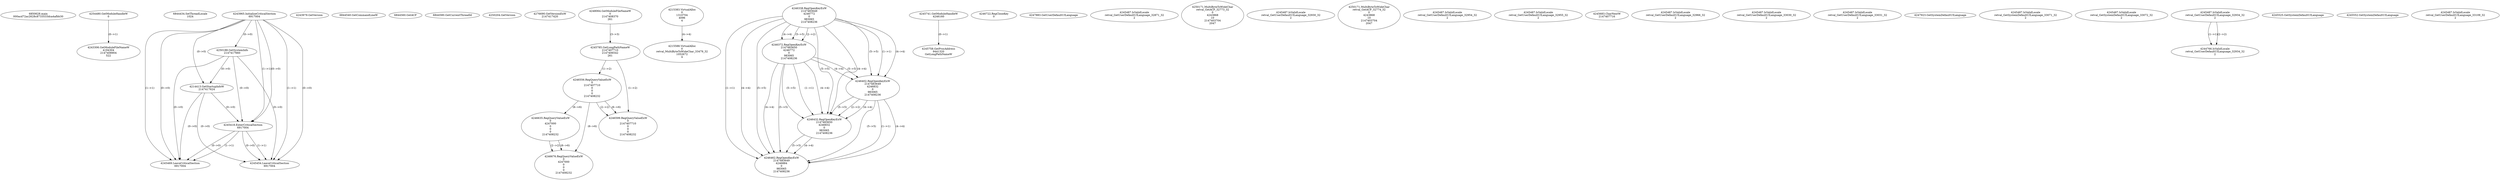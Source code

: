 // Global SCDG with merge call
digraph {
	0 [label="6850628.main
000acd72ac2628c8733533dca4afbb30"]
	1 [label="4254480.GetModuleHandleW
0"]
	2 [label="6844434.SetThreadLocale
1024"]
	3 [label="4243965.InitializeCriticalSection
6917004"]
	4 [label="4243979.GetVersion
"]
	5 [label="4250188.GetSystemInfo
2147417660"]
	3 -> 5 [label="(0-->0)"]
	6 [label="6844540.GetCommandLineW
"]
	7 [label="4214413.GetStartupInfoW
2147417624"]
	3 -> 7 [label="(0-->0)"]
	5 -> 7 [label="(0-->0)"]
	8 [label="6844560.GetACP
"]
	9 [label="6844580.GetCurrentThreadId
"]
	10 [label="4250204.GetVersion
"]
	11 [label="4276690.GetVersionExW
2147417420"]
	12 [label="4243306.GetModuleFileNameW
4194304
2147408904
522"]
	1 -> 12 [label="(0-->1)"]
	13 [label="4248064.GetModuleFileNameW
0
2147408370
261"]
	14 [label="4215383.VirtualAlloc
0
1310704
4096
4"]
	15 [label="4246338.RegOpenKeyExW
2147483649
4246772
0
983065
2147408236"]
	16 [label="4246372.RegOpenKeyExW
2147483650
4246772
0
983065
2147408236"]
	15 -> 16 [label="(2-->2)"]
	15 -> 16 [label="(4-->4)"]
	15 -> 16 [label="(5-->5)"]
	17 [label="4246402.RegOpenKeyExW
2147483649
4246832
0
983065
2147408236"]
	15 -> 17 [label="(1-->1)"]
	15 -> 17 [label="(4-->4)"]
	16 -> 17 [label="(4-->4)"]
	15 -> 17 [label="(5-->5)"]
	16 -> 17 [label="(5-->5)"]
	18 [label="4245741.GetModuleHandleW
4246160"]
	19 [label="4245758.GetProcAddress
9441320
GetLongPathNameW"]
	18 -> 19 [label="(0-->1)"]
	20 [label="4245785.GetLongPathNameW
2147407710
2147406542
261"]
	13 -> 20 [label="(3-->3)"]
	21 [label="4246556.RegQueryValueExW
0
2147407710
0
0
0
2147408232"]
	20 -> 21 [label="(1-->2)"]
	22 [label="4246635.RegQueryValueExW
0
4247000
0
0
0
2147408232"]
	21 -> 22 [label="(6-->6)"]
	23 [label="4246676.RegQueryValueExW
0
4247000
0
0
0
2147408232"]
	22 -> 23 [label="(2-->2)"]
	21 -> 23 [label="(6-->6)"]
	22 -> 23 [label="(6-->6)"]
	24 [label="4246722.RegCloseKey
0"]
	25 [label="4247883.GetUserDefaultUILanguage
"]
	26 [label="4245418.EnterCriticalSection
6917004"]
	3 -> 26 [label="(1-->1)"]
	3 -> 26 [label="(0-->0)"]
	5 -> 26 [label="(0-->0)"]
	7 -> 26 [label="(0-->0)"]
	27 [label="4245469.LeaveCriticalSection
6917004"]
	3 -> 27 [label="(1-->1)"]
	26 -> 27 [label="(1-->1)"]
	3 -> 27 [label="(0-->0)"]
	5 -> 27 [label="(0-->0)"]
	7 -> 27 [label="(0-->0)"]
	26 -> 27 [label="(0-->0)"]
	28 [label="4245487.IsValidLocale
retval_GetUserDefaultUILanguage_32871_32
2"]
	29 [label="4250171.MultiByteToWideChar
retval_GetACP_32773_32
0
4243868
10
2147403704
2047"]
	30 [label="4246599.RegQueryValueExW
0
2147407710
0
0
0
2147408232"]
	20 -> 30 [label="(1-->2)"]
	21 -> 30 [label="(2-->2)"]
	21 -> 30 [label="(6-->6)"]
	31 [label="4245487.IsValidLocale
retval_GetUserDefaultUILanguage_32930_32
2"]
	32 [label="4250171.MultiByteToWideChar
retval_GetACP_32774_32
0
4243868
10
2147403704
2047"]
	33 [label="4215588.VirtualAlloc
0
retval_MultiByteToWideChar_33479_32
1052672
4"]
	14 -> 33 [label="(4-->4)"]
	34 [label="4246432.RegOpenKeyExW
2147483650
4246832
0
983065
2147408236"]
	16 -> 34 [label="(1-->1)"]
	17 -> 34 [label="(2-->2)"]
	15 -> 34 [label="(4-->4)"]
	16 -> 34 [label="(4-->4)"]
	17 -> 34 [label="(4-->4)"]
	15 -> 34 [label="(5-->5)"]
	16 -> 34 [label="(5-->5)"]
	17 -> 34 [label="(5-->5)"]
	35 [label="4245487.IsValidLocale
retval_GetUserDefaultUILanguage_32954_32
2"]
	36 [label="4245487.IsValidLocale
retval_GetUserDefaultUILanguage_32955_32
2"]
	37 [label="4245683.CharNextW
2147407716"]
	38 [label="4245487.IsValidLocale
retval_GetUserDefaultUILanguage_32966_32
2"]
	39 [label="4246462.RegOpenKeyExW
2147483649
4246884
0
983065
2147408236"]
	15 -> 39 [label="(1-->1)"]
	17 -> 39 [label="(1-->1)"]
	15 -> 39 [label="(4-->4)"]
	16 -> 39 [label="(4-->4)"]
	17 -> 39 [label="(4-->4)"]
	34 -> 39 [label="(4-->4)"]
	15 -> 39 [label="(5-->5)"]
	16 -> 39 [label="(5-->5)"]
	17 -> 39 [label="(5-->5)"]
	34 -> 39 [label="(5-->5)"]
	40 [label="4245487.IsValidLocale
retval_GetUserDefaultUILanguage_33030_32
2"]
	41 [label="4245487.IsValidLocale
retval_GetUserDefaultUILanguage_33031_32
2"]
	42 [label="4245454.LeaveCriticalSection
6917004"]
	3 -> 42 [label="(1-->1)"]
	26 -> 42 [label="(1-->1)"]
	3 -> 42 [label="(0-->0)"]
	5 -> 42 [label="(0-->0)"]
	7 -> 42 [label="(0-->0)"]
	26 -> 42 [label="(0-->0)"]
	43 [label="4247923.GetSystemDefaultUILanguage
"]
	44 [label="4245487.IsValidLocale
retval_GetSystemDefaultUILanguage_33071_32
2"]
	45 [label="4245487.IsValidLocale
retval_GetSystemDefaultUILanguage_33072_32
2"]
	46 [label="4245487.IsValidLocale
retval_GetUserDefaultUILanguage_32934_32
2"]
	47 [label="4244766.IsValidLocale
retval_GetUserDefaultUILanguage_32934_32
2"]
	46 -> 47 [label="(1-->1)"]
	46 -> 47 [label="(2-->2)"]
	48 [label="4245525.GetSystemDefaultUILanguage
"]
	49 [label="4245552.GetSystemDefaultUILanguage
"]
	50 [label="4245487.IsValidLocale
retval_GetUserDefaultUILanguage_33109_32
2"]
}
